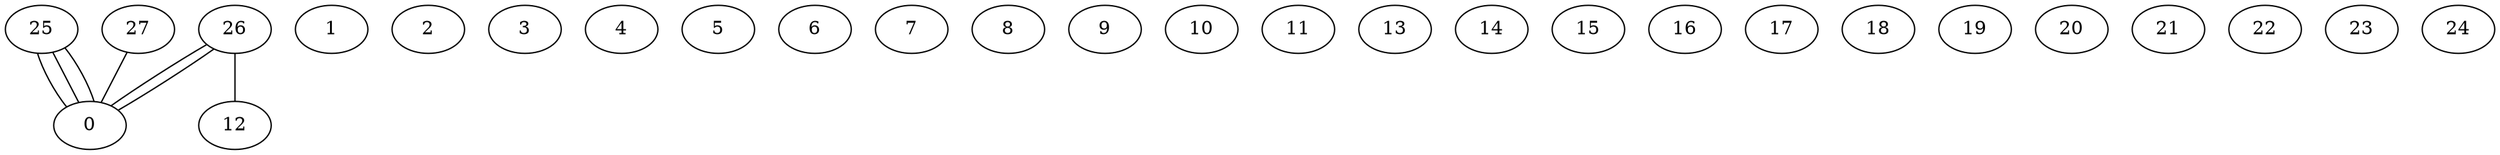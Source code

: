 graph G {
0;
1;
2;
3;
4;
5;
6;
7;
8;
9;
10;
11;
12;
13;
14;
15;
16;
17;
18;
19;
20;
21;
22;
23;
24;
25;
26;
27;
27--0 ;
26--12 ;
26--0 ;
26--0 ;
25--0 ;
25--0 ;
25--0 ;
}

